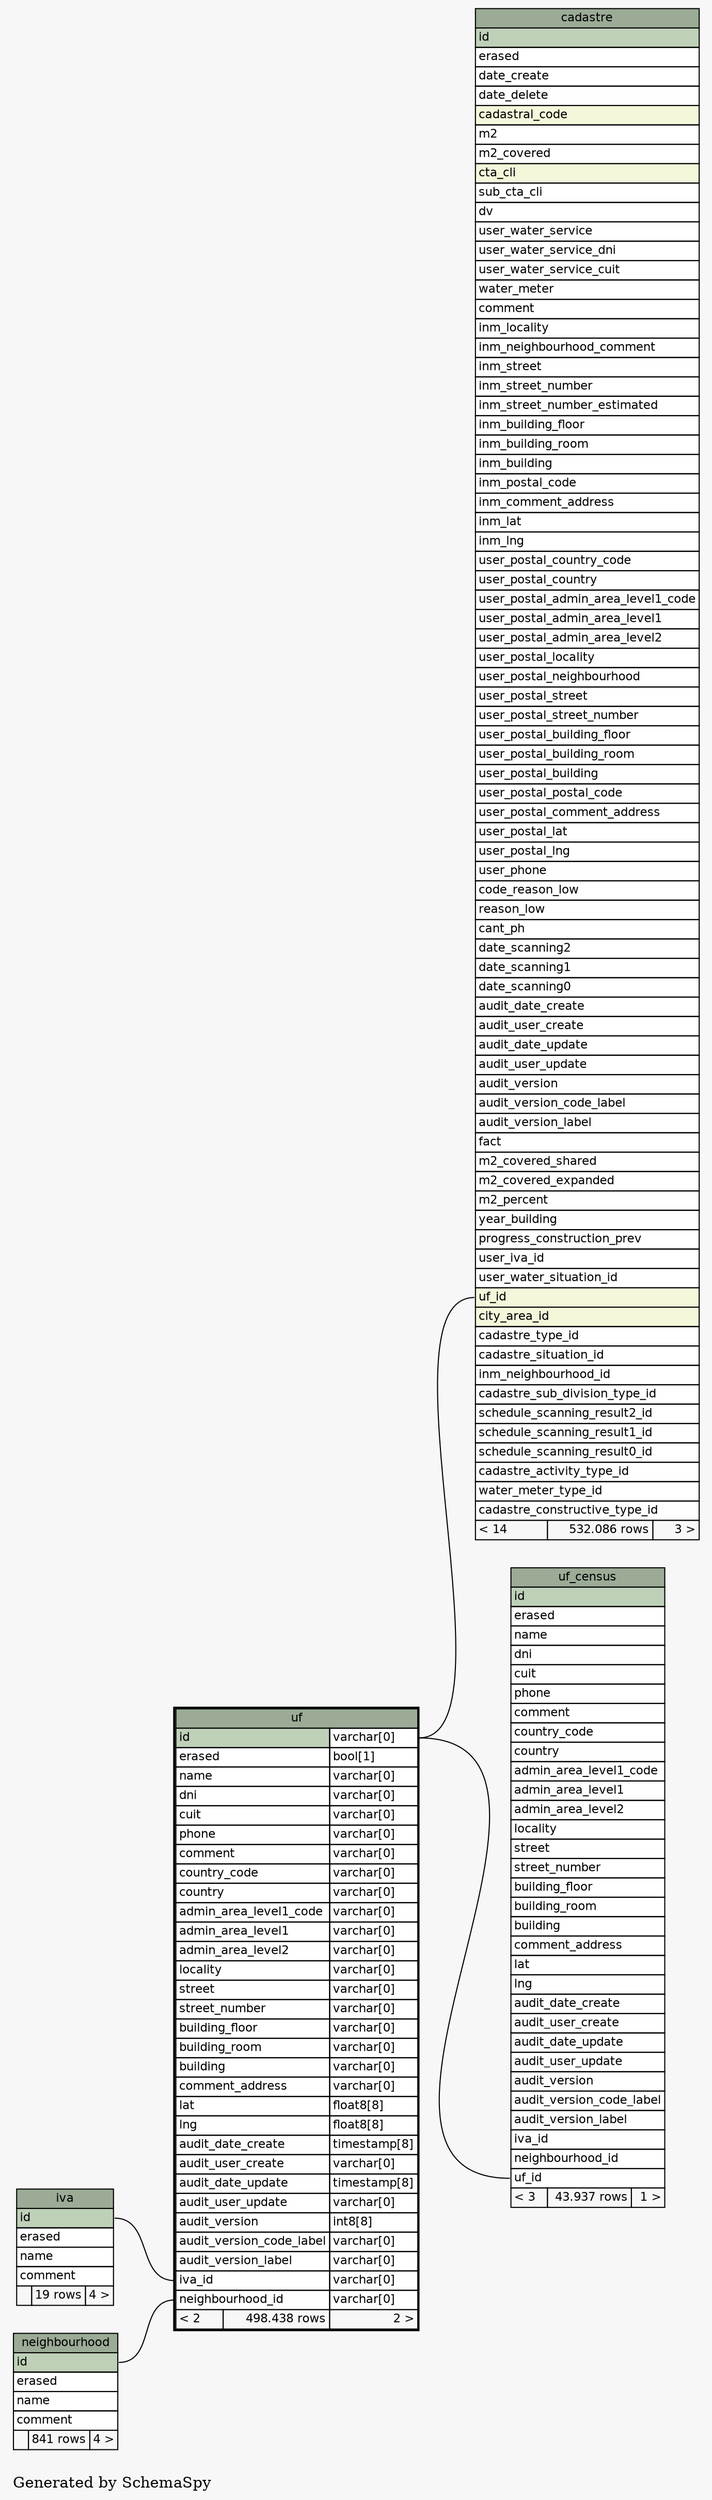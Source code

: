 // dot 2.38.0 on Linux 4.10.0-32-generic
digraph "oneDegreeRelationshipsGraph" {
  graph [
    rankdir="RL"
    bgcolor="#f7f7f7"
    label="\nGenerated by SchemaSpy"
    labeljust="l"
  ];
  node [
    fontname="Helvetica"
    fontsize="11"
    shape="plaintext"
  ];
  edge [
    arrowsize="0.8"
  ];
  "cadastre":"uf_id":w -> "uf":"id.type":e [arrowtail=crowodot arrowhead=none];
  "uf":"iva_id":w -> "iva":"id":e [arrowtail=crowodot arrowhead=none];
  "uf":"neighbourhood_id":w -> "neighbourhood":"id":e [arrowtail=crowodot arrowhead=none];
  "uf_census":"uf_id":w -> "uf":"id.type":e [arrowtail=crowodot arrowhead=none];
  "cadastre" [
    label=<
    <TABLE BORDER="0" CELLBORDER="1" CELLSPACING="0" BGCOLOR="#ffffff">
      <TR><TD PORT="cadastre.heading" COLSPAN="3" BGCOLOR="#9bab96" ALIGN="CENTER">cadastre</TD></TR>
      <TR><TD PORT="id" COLSPAN="3" BGCOLOR="#bed1b8" ALIGN="LEFT">id</TD></TR>
      <TR><TD PORT="erased" COLSPAN="3" ALIGN="LEFT">erased</TD></TR>
      <TR><TD PORT="date_create" COLSPAN="3" ALIGN="LEFT">date_create</TD></TR>
      <TR><TD PORT="date_delete" COLSPAN="3" ALIGN="LEFT">date_delete</TD></TR>
      <TR><TD PORT="cadastral_code" COLSPAN="3" BGCOLOR="#f4f7da" ALIGN="LEFT">cadastral_code</TD></TR>
      <TR><TD PORT="m2" COLSPAN="3" ALIGN="LEFT">m2</TD></TR>
      <TR><TD PORT="m2_covered" COLSPAN="3" ALIGN="LEFT">m2_covered</TD></TR>
      <TR><TD PORT="cta_cli" COLSPAN="3" BGCOLOR="#f4f7da" ALIGN="LEFT">cta_cli</TD></TR>
      <TR><TD PORT="sub_cta_cli" COLSPAN="3" ALIGN="LEFT">sub_cta_cli</TD></TR>
      <TR><TD PORT="dv" COLSPAN="3" ALIGN="LEFT">dv</TD></TR>
      <TR><TD PORT="user_water_service" COLSPAN="3" ALIGN="LEFT">user_water_service</TD></TR>
      <TR><TD PORT="user_water_service_dni" COLSPAN="3" ALIGN="LEFT">user_water_service_dni</TD></TR>
      <TR><TD PORT="user_water_service_cuit" COLSPAN="3" ALIGN="LEFT">user_water_service_cuit</TD></TR>
      <TR><TD PORT="water_meter" COLSPAN="3" ALIGN="LEFT">water_meter</TD></TR>
      <TR><TD PORT="comment" COLSPAN="3" ALIGN="LEFT">comment</TD></TR>
      <TR><TD PORT="inm_locality" COLSPAN="3" ALIGN="LEFT">inm_locality</TD></TR>
      <TR><TD PORT="inm_neighbourhood_comment" COLSPAN="3" ALIGN="LEFT">inm_neighbourhood_comment</TD></TR>
      <TR><TD PORT="inm_street" COLSPAN="3" ALIGN="LEFT">inm_street</TD></TR>
      <TR><TD PORT="inm_street_number" COLSPAN="3" ALIGN="LEFT">inm_street_number</TD></TR>
      <TR><TD PORT="inm_street_number_estimated" COLSPAN="3" ALIGN="LEFT">inm_street_number_estimated</TD></TR>
      <TR><TD PORT="inm_building_floor" COLSPAN="3" ALIGN="LEFT">inm_building_floor</TD></TR>
      <TR><TD PORT="inm_building_room" COLSPAN="3" ALIGN="LEFT">inm_building_room</TD></TR>
      <TR><TD PORT="inm_building" COLSPAN="3" ALIGN="LEFT">inm_building</TD></TR>
      <TR><TD PORT="inm_postal_code" COLSPAN="3" ALIGN="LEFT">inm_postal_code</TD></TR>
      <TR><TD PORT="inm_comment_address" COLSPAN="3" ALIGN="LEFT">inm_comment_address</TD></TR>
      <TR><TD PORT="inm_lat" COLSPAN="3" ALIGN="LEFT">inm_lat</TD></TR>
      <TR><TD PORT="inm_lng" COLSPAN="3" ALIGN="LEFT">inm_lng</TD></TR>
      <TR><TD PORT="user_postal_country_code" COLSPAN="3" ALIGN="LEFT">user_postal_country_code</TD></TR>
      <TR><TD PORT="user_postal_country" COLSPAN="3" ALIGN="LEFT">user_postal_country</TD></TR>
      <TR><TD PORT="user_postal_admin_area_level1_code" COLSPAN="3" ALIGN="LEFT">user_postal_admin_area_level1_code</TD></TR>
      <TR><TD PORT="user_postal_admin_area_level1" COLSPAN="3" ALIGN="LEFT">user_postal_admin_area_level1</TD></TR>
      <TR><TD PORT="user_postal_admin_area_level2" COLSPAN="3" ALIGN="LEFT">user_postal_admin_area_level2</TD></TR>
      <TR><TD PORT="user_postal_locality" COLSPAN="3" ALIGN="LEFT">user_postal_locality</TD></TR>
      <TR><TD PORT="user_postal_neighbourhood" COLSPAN="3" ALIGN="LEFT">user_postal_neighbourhood</TD></TR>
      <TR><TD PORT="user_postal_street" COLSPAN="3" ALIGN="LEFT">user_postal_street</TD></TR>
      <TR><TD PORT="user_postal_street_number" COLSPAN="3" ALIGN="LEFT">user_postal_street_number</TD></TR>
      <TR><TD PORT="user_postal_building_floor" COLSPAN="3" ALIGN="LEFT">user_postal_building_floor</TD></TR>
      <TR><TD PORT="user_postal_building_room" COLSPAN="3" ALIGN="LEFT">user_postal_building_room</TD></TR>
      <TR><TD PORT="user_postal_building" COLSPAN="3" ALIGN="LEFT">user_postal_building</TD></TR>
      <TR><TD PORT="user_postal_postal_code" COLSPAN="3" ALIGN="LEFT">user_postal_postal_code</TD></TR>
      <TR><TD PORT="user_postal_comment_address" COLSPAN="3" ALIGN="LEFT">user_postal_comment_address</TD></TR>
      <TR><TD PORT="user_postal_lat" COLSPAN="3" ALIGN="LEFT">user_postal_lat</TD></TR>
      <TR><TD PORT="user_postal_lng" COLSPAN="3" ALIGN="LEFT">user_postal_lng</TD></TR>
      <TR><TD PORT="user_phone" COLSPAN="3" ALIGN="LEFT">user_phone</TD></TR>
      <TR><TD PORT="code_reason_low" COLSPAN="3" ALIGN="LEFT">code_reason_low</TD></TR>
      <TR><TD PORT="reason_low" COLSPAN="3" ALIGN="LEFT">reason_low</TD></TR>
      <TR><TD PORT="cant_ph" COLSPAN="3" ALIGN="LEFT">cant_ph</TD></TR>
      <TR><TD PORT="date_scanning2" COLSPAN="3" ALIGN="LEFT">date_scanning2</TD></TR>
      <TR><TD PORT="date_scanning1" COLSPAN="3" ALIGN="LEFT">date_scanning1</TD></TR>
      <TR><TD PORT="date_scanning0" COLSPAN="3" ALIGN="LEFT">date_scanning0</TD></TR>
      <TR><TD PORT="audit_date_create" COLSPAN="3" ALIGN="LEFT">audit_date_create</TD></TR>
      <TR><TD PORT="audit_user_create" COLSPAN="3" ALIGN="LEFT">audit_user_create</TD></TR>
      <TR><TD PORT="audit_date_update" COLSPAN="3" ALIGN="LEFT">audit_date_update</TD></TR>
      <TR><TD PORT="audit_user_update" COLSPAN="3" ALIGN="LEFT">audit_user_update</TD></TR>
      <TR><TD PORT="audit_version" COLSPAN="3" ALIGN="LEFT">audit_version</TD></TR>
      <TR><TD PORT="audit_version_code_label" COLSPAN="3" ALIGN="LEFT">audit_version_code_label</TD></TR>
      <TR><TD PORT="audit_version_label" COLSPAN="3" ALIGN="LEFT">audit_version_label</TD></TR>
      <TR><TD PORT="fact" COLSPAN="3" ALIGN="LEFT">fact</TD></TR>
      <TR><TD PORT="m2_covered_shared" COLSPAN="3" ALIGN="LEFT">m2_covered_shared</TD></TR>
      <TR><TD PORT="m2_covered_expanded" COLSPAN="3" ALIGN="LEFT">m2_covered_expanded</TD></TR>
      <TR><TD PORT="m2_percent" COLSPAN="3" ALIGN="LEFT">m2_percent</TD></TR>
      <TR><TD PORT="year_building" COLSPAN="3" ALIGN="LEFT">year_building</TD></TR>
      <TR><TD PORT="progress_construction_prev" COLSPAN="3" ALIGN="LEFT">progress_construction_prev</TD></TR>
      <TR><TD PORT="user_iva_id" COLSPAN="3" ALIGN="LEFT">user_iva_id</TD></TR>
      <TR><TD PORT="user_water_situation_id" COLSPAN="3" ALIGN="LEFT">user_water_situation_id</TD></TR>
      <TR><TD PORT="uf_id" COLSPAN="3" BGCOLOR="#f4f7da" ALIGN="LEFT">uf_id</TD></TR>
      <TR><TD PORT="city_area_id" COLSPAN="3" BGCOLOR="#f4f7da" ALIGN="LEFT">city_area_id</TD></TR>
      <TR><TD PORT="cadastre_type_id" COLSPAN="3" ALIGN="LEFT">cadastre_type_id</TD></TR>
      <TR><TD PORT="cadastre_situation_id" COLSPAN="3" ALIGN="LEFT">cadastre_situation_id</TD></TR>
      <TR><TD PORT="inm_neighbourhood_id" COLSPAN="3" ALIGN="LEFT">inm_neighbourhood_id</TD></TR>
      <TR><TD PORT="cadastre_sub_division_type_id" COLSPAN="3" ALIGN="LEFT">cadastre_sub_division_type_id</TD></TR>
      <TR><TD PORT="schedule_scanning_result2_id" COLSPAN="3" ALIGN="LEFT">schedule_scanning_result2_id</TD></TR>
      <TR><TD PORT="schedule_scanning_result1_id" COLSPAN="3" ALIGN="LEFT">schedule_scanning_result1_id</TD></TR>
      <TR><TD PORT="schedule_scanning_result0_id" COLSPAN="3" ALIGN="LEFT">schedule_scanning_result0_id</TD></TR>
      <TR><TD PORT="cadastre_activity_type_id" COLSPAN="3" ALIGN="LEFT">cadastre_activity_type_id</TD></TR>
      <TR><TD PORT="water_meter_type_id" COLSPAN="3" ALIGN="LEFT">water_meter_type_id</TD></TR>
      <TR><TD PORT="cadastre_constructive_type_id" COLSPAN="3" ALIGN="LEFT">cadastre_constructive_type_id</TD></TR>
      <TR><TD ALIGN="LEFT" BGCOLOR="#f7f7f7">&lt; 14</TD><TD ALIGN="RIGHT" BGCOLOR="#f7f7f7">532.086 rows</TD><TD ALIGN="RIGHT" BGCOLOR="#f7f7f7">3 &gt;</TD></TR>
    </TABLE>>
    URL="cadastre.html#graph"
    tooltip="cadastre"
  ];
  "iva" [
    label=<
    <TABLE BORDER="0" CELLBORDER="1" CELLSPACING="0" BGCOLOR="#ffffff">
      <TR><TD PORT="iva.heading" COLSPAN="3" BGCOLOR="#9bab96" ALIGN="CENTER">iva</TD></TR>
      <TR><TD PORT="id" COLSPAN="3" BGCOLOR="#bed1b8" ALIGN="LEFT">id</TD></TR>
      <TR><TD PORT="erased" COLSPAN="3" ALIGN="LEFT">erased</TD></TR>
      <TR><TD PORT="name" COLSPAN="3" ALIGN="LEFT">name</TD></TR>
      <TR><TD PORT="comment" COLSPAN="3" ALIGN="LEFT">comment</TD></TR>
      <TR><TD ALIGN="LEFT" BGCOLOR="#f7f7f7">  </TD><TD ALIGN="RIGHT" BGCOLOR="#f7f7f7">19 rows</TD><TD ALIGN="RIGHT" BGCOLOR="#f7f7f7">4 &gt;</TD></TR>
    </TABLE>>
    URL="iva.html#graph"
    tooltip="iva"
  ];
  "neighbourhood" [
    label=<
    <TABLE BORDER="0" CELLBORDER="1" CELLSPACING="0" BGCOLOR="#ffffff">
      <TR><TD PORT="neighbourhood.heading" COLSPAN="3" BGCOLOR="#9bab96" ALIGN="CENTER">neighbourhood</TD></TR>
      <TR><TD PORT="id" COLSPAN="3" BGCOLOR="#bed1b8" ALIGN="LEFT">id</TD></TR>
      <TR><TD PORT="erased" COLSPAN="3" ALIGN="LEFT">erased</TD></TR>
      <TR><TD PORT="name" COLSPAN="3" ALIGN="LEFT">name</TD></TR>
      <TR><TD PORT="comment" COLSPAN="3" ALIGN="LEFT">comment</TD></TR>
      <TR><TD ALIGN="LEFT" BGCOLOR="#f7f7f7">  </TD><TD ALIGN="RIGHT" BGCOLOR="#f7f7f7">841 rows</TD><TD ALIGN="RIGHT" BGCOLOR="#f7f7f7">4 &gt;</TD></TR>
    </TABLE>>
    URL="neighbourhood.html#graph"
    tooltip="neighbourhood"
  ];
  "uf" [
    label=<
    <TABLE BORDER="2" CELLBORDER="1" CELLSPACING="0" BGCOLOR="#ffffff">
      <TR><TD PORT="uf.heading" COLSPAN="3" BGCOLOR="#9bab96" ALIGN="CENTER">uf</TD></TR>
      <TR><TD PORT="id" COLSPAN="2" BGCOLOR="#bed1b8" ALIGN="LEFT">id</TD><TD PORT="id.type" ALIGN="LEFT">varchar[0]</TD></TR>
      <TR><TD PORT="erased" COLSPAN="2" ALIGN="LEFT">erased</TD><TD PORT="erased.type" ALIGN="LEFT">bool[1]</TD></TR>
      <TR><TD PORT="name" COLSPAN="2" ALIGN="LEFT">name</TD><TD PORT="name.type" ALIGN="LEFT">varchar[0]</TD></TR>
      <TR><TD PORT="dni" COLSPAN="2" ALIGN="LEFT">dni</TD><TD PORT="dni.type" ALIGN="LEFT">varchar[0]</TD></TR>
      <TR><TD PORT="cuit" COLSPAN="2" ALIGN="LEFT">cuit</TD><TD PORT="cuit.type" ALIGN="LEFT">varchar[0]</TD></TR>
      <TR><TD PORT="phone" COLSPAN="2" ALIGN="LEFT">phone</TD><TD PORT="phone.type" ALIGN="LEFT">varchar[0]</TD></TR>
      <TR><TD PORT="comment" COLSPAN="2" ALIGN="LEFT">comment</TD><TD PORT="comment.type" ALIGN="LEFT">varchar[0]</TD></TR>
      <TR><TD PORT="country_code" COLSPAN="2" ALIGN="LEFT">country_code</TD><TD PORT="country_code.type" ALIGN="LEFT">varchar[0]</TD></TR>
      <TR><TD PORT="country" COLSPAN="2" ALIGN="LEFT">country</TD><TD PORT="country.type" ALIGN="LEFT">varchar[0]</TD></TR>
      <TR><TD PORT="admin_area_level1_code" COLSPAN="2" ALIGN="LEFT">admin_area_level1_code</TD><TD PORT="admin_area_level1_code.type" ALIGN="LEFT">varchar[0]</TD></TR>
      <TR><TD PORT="admin_area_level1" COLSPAN="2" ALIGN="LEFT">admin_area_level1</TD><TD PORT="admin_area_level1.type" ALIGN="LEFT">varchar[0]</TD></TR>
      <TR><TD PORT="admin_area_level2" COLSPAN="2" ALIGN="LEFT">admin_area_level2</TD><TD PORT="admin_area_level2.type" ALIGN="LEFT">varchar[0]</TD></TR>
      <TR><TD PORT="locality" COLSPAN="2" ALIGN="LEFT">locality</TD><TD PORT="locality.type" ALIGN="LEFT">varchar[0]</TD></TR>
      <TR><TD PORT="street" COLSPAN="2" ALIGN="LEFT">street</TD><TD PORT="street.type" ALIGN="LEFT">varchar[0]</TD></TR>
      <TR><TD PORT="street_number" COLSPAN="2" ALIGN="LEFT">street_number</TD><TD PORT="street_number.type" ALIGN="LEFT">varchar[0]</TD></TR>
      <TR><TD PORT="building_floor" COLSPAN="2" ALIGN="LEFT">building_floor</TD><TD PORT="building_floor.type" ALIGN="LEFT">varchar[0]</TD></TR>
      <TR><TD PORT="building_room" COLSPAN="2" ALIGN="LEFT">building_room</TD><TD PORT="building_room.type" ALIGN="LEFT">varchar[0]</TD></TR>
      <TR><TD PORT="building" COLSPAN="2" ALIGN="LEFT">building</TD><TD PORT="building.type" ALIGN="LEFT">varchar[0]</TD></TR>
      <TR><TD PORT="comment_address" COLSPAN="2" ALIGN="LEFT">comment_address</TD><TD PORT="comment_address.type" ALIGN="LEFT">varchar[0]</TD></TR>
      <TR><TD PORT="lat" COLSPAN="2" ALIGN="LEFT">lat</TD><TD PORT="lat.type" ALIGN="LEFT">float8[8]</TD></TR>
      <TR><TD PORT="lng" COLSPAN="2" ALIGN="LEFT">lng</TD><TD PORT="lng.type" ALIGN="LEFT">float8[8]</TD></TR>
      <TR><TD PORT="audit_date_create" COLSPAN="2" ALIGN="LEFT">audit_date_create</TD><TD PORT="audit_date_create.type" ALIGN="LEFT">timestamp[8]</TD></TR>
      <TR><TD PORT="audit_user_create" COLSPAN="2" ALIGN="LEFT">audit_user_create</TD><TD PORT="audit_user_create.type" ALIGN="LEFT">varchar[0]</TD></TR>
      <TR><TD PORT="audit_date_update" COLSPAN="2" ALIGN="LEFT">audit_date_update</TD><TD PORT="audit_date_update.type" ALIGN="LEFT">timestamp[8]</TD></TR>
      <TR><TD PORT="audit_user_update" COLSPAN="2" ALIGN="LEFT">audit_user_update</TD><TD PORT="audit_user_update.type" ALIGN="LEFT">varchar[0]</TD></TR>
      <TR><TD PORT="audit_version" COLSPAN="2" ALIGN="LEFT">audit_version</TD><TD PORT="audit_version.type" ALIGN="LEFT">int8[8]</TD></TR>
      <TR><TD PORT="audit_version_code_label" COLSPAN="2" ALIGN="LEFT">audit_version_code_label</TD><TD PORT="audit_version_code_label.type" ALIGN="LEFT">varchar[0]</TD></TR>
      <TR><TD PORT="audit_version_label" COLSPAN="2" ALIGN="LEFT">audit_version_label</TD><TD PORT="audit_version_label.type" ALIGN="LEFT">varchar[0]</TD></TR>
      <TR><TD PORT="iva_id" COLSPAN="2" ALIGN="LEFT">iva_id</TD><TD PORT="iva_id.type" ALIGN="LEFT">varchar[0]</TD></TR>
      <TR><TD PORT="neighbourhood_id" COLSPAN="2" ALIGN="LEFT">neighbourhood_id</TD><TD PORT="neighbourhood_id.type" ALIGN="LEFT">varchar[0]</TD></TR>
      <TR><TD ALIGN="LEFT" BGCOLOR="#f7f7f7">&lt; 2</TD><TD ALIGN="RIGHT" BGCOLOR="#f7f7f7">498.438 rows</TD><TD ALIGN="RIGHT" BGCOLOR="#f7f7f7">2 &gt;</TD></TR>
    </TABLE>>
    URL="uf.html#"
    tooltip="uf"
  ];
  "uf_census" [
    label=<
    <TABLE BORDER="0" CELLBORDER="1" CELLSPACING="0" BGCOLOR="#ffffff">
      <TR><TD PORT="uf_census.heading" COLSPAN="3" BGCOLOR="#9bab96" ALIGN="CENTER">uf_census</TD></TR>
      <TR><TD PORT="id" COLSPAN="3" BGCOLOR="#bed1b8" ALIGN="LEFT">id</TD></TR>
      <TR><TD PORT="erased" COLSPAN="3" ALIGN="LEFT">erased</TD></TR>
      <TR><TD PORT="name" COLSPAN="3" ALIGN="LEFT">name</TD></TR>
      <TR><TD PORT="dni" COLSPAN="3" ALIGN="LEFT">dni</TD></TR>
      <TR><TD PORT="cuit" COLSPAN="3" ALIGN="LEFT">cuit</TD></TR>
      <TR><TD PORT="phone" COLSPAN="3" ALIGN="LEFT">phone</TD></TR>
      <TR><TD PORT="comment" COLSPAN="3" ALIGN="LEFT">comment</TD></TR>
      <TR><TD PORT="country_code" COLSPAN="3" ALIGN="LEFT">country_code</TD></TR>
      <TR><TD PORT="country" COLSPAN="3" ALIGN="LEFT">country</TD></TR>
      <TR><TD PORT="admin_area_level1_code" COLSPAN="3" ALIGN="LEFT">admin_area_level1_code</TD></TR>
      <TR><TD PORT="admin_area_level1" COLSPAN="3" ALIGN="LEFT">admin_area_level1</TD></TR>
      <TR><TD PORT="admin_area_level2" COLSPAN="3" ALIGN="LEFT">admin_area_level2</TD></TR>
      <TR><TD PORT="locality" COLSPAN="3" ALIGN="LEFT">locality</TD></TR>
      <TR><TD PORT="street" COLSPAN="3" ALIGN="LEFT">street</TD></TR>
      <TR><TD PORT="street_number" COLSPAN="3" ALIGN="LEFT">street_number</TD></TR>
      <TR><TD PORT="building_floor" COLSPAN="3" ALIGN="LEFT">building_floor</TD></TR>
      <TR><TD PORT="building_room" COLSPAN="3" ALIGN="LEFT">building_room</TD></TR>
      <TR><TD PORT="building" COLSPAN="3" ALIGN="LEFT">building</TD></TR>
      <TR><TD PORT="comment_address" COLSPAN="3" ALIGN="LEFT">comment_address</TD></TR>
      <TR><TD PORT="lat" COLSPAN="3" ALIGN="LEFT">lat</TD></TR>
      <TR><TD PORT="lng" COLSPAN="3" ALIGN="LEFT">lng</TD></TR>
      <TR><TD PORT="audit_date_create" COLSPAN="3" ALIGN="LEFT">audit_date_create</TD></TR>
      <TR><TD PORT="audit_user_create" COLSPAN="3" ALIGN="LEFT">audit_user_create</TD></TR>
      <TR><TD PORT="audit_date_update" COLSPAN="3" ALIGN="LEFT">audit_date_update</TD></TR>
      <TR><TD PORT="audit_user_update" COLSPAN="3" ALIGN="LEFT">audit_user_update</TD></TR>
      <TR><TD PORT="audit_version" COLSPAN="3" ALIGN="LEFT">audit_version</TD></TR>
      <TR><TD PORT="audit_version_code_label" COLSPAN="3" ALIGN="LEFT">audit_version_code_label</TD></TR>
      <TR><TD PORT="audit_version_label" COLSPAN="3" ALIGN="LEFT">audit_version_label</TD></TR>
      <TR><TD PORT="iva_id" COLSPAN="3" ALIGN="LEFT">iva_id</TD></TR>
      <TR><TD PORT="neighbourhood_id" COLSPAN="3" ALIGN="LEFT">neighbourhood_id</TD></TR>
      <TR><TD PORT="uf_id" COLSPAN="3" ALIGN="LEFT">uf_id</TD></TR>
      <TR><TD ALIGN="LEFT" BGCOLOR="#f7f7f7">&lt; 3</TD><TD ALIGN="RIGHT" BGCOLOR="#f7f7f7">43.937 rows</TD><TD ALIGN="RIGHT" BGCOLOR="#f7f7f7">1 &gt;</TD></TR>
    </TABLE>>
    URL="uf_census.html#graph"
    tooltip="uf_census"
  ];
}

